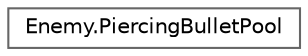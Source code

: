 digraph "Graphical Class Hierarchy"
{
 // LATEX_PDF_SIZE
  bgcolor="transparent";
  edge [fontname=Helvetica,fontsize=10,labelfontname=Helvetica,labelfontsize=10];
  node [fontname=Helvetica,fontsize=10,shape=box,height=0.2,width=0.4];
  rankdir="LR";
  Node0 [id="Node000000",label="Enemy.PiercingBulletPool",height=0.2,width=0.4,color="grey40", fillcolor="white", style="filled",URL="$class_enemy_1_1_piercing_bullet_pool.html",tooltip="Implements a pool of recyclable bullets."];
}
